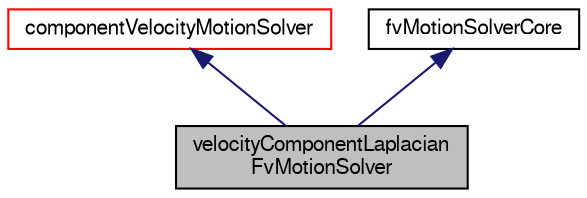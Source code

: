 digraph "velocityComponentLaplacianFvMotionSolver"
{
  bgcolor="transparent";
  edge [fontname="FreeSans",fontsize="10",labelfontname="FreeSans",labelfontsize="10"];
  node [fontname="FreeSans",fontsize="10",shape=record];
  Node0 [label="velocityComponentLaplacian\lFvMotionSolver",height=0.2,width=0.4,color="black", fillcolor="grey75", style="filled", fontcolor="black"];
  Node1 -> Node0 [dir="back",color="midnightblue",fontsize="10",style="solid",fontname="FreeSans"];
  Node1 [label="componentVelocityMotionSolver",height=0.2,width=0.4,color="red",URL="$a21570.html",tooltip="Virtual base class for velocity motion solver. "];
  Node19 -> Node0 [dir="back",color="midnightblue",fontsize="10",style="solid",fontname="FreeSans"];
  Node19 [label="fvMotionSolverCore",height=0.2,width=0.4,color="black",URL="$a23334.html",tooltip="Base class for fvMesh based motionSolvers. "];
}
